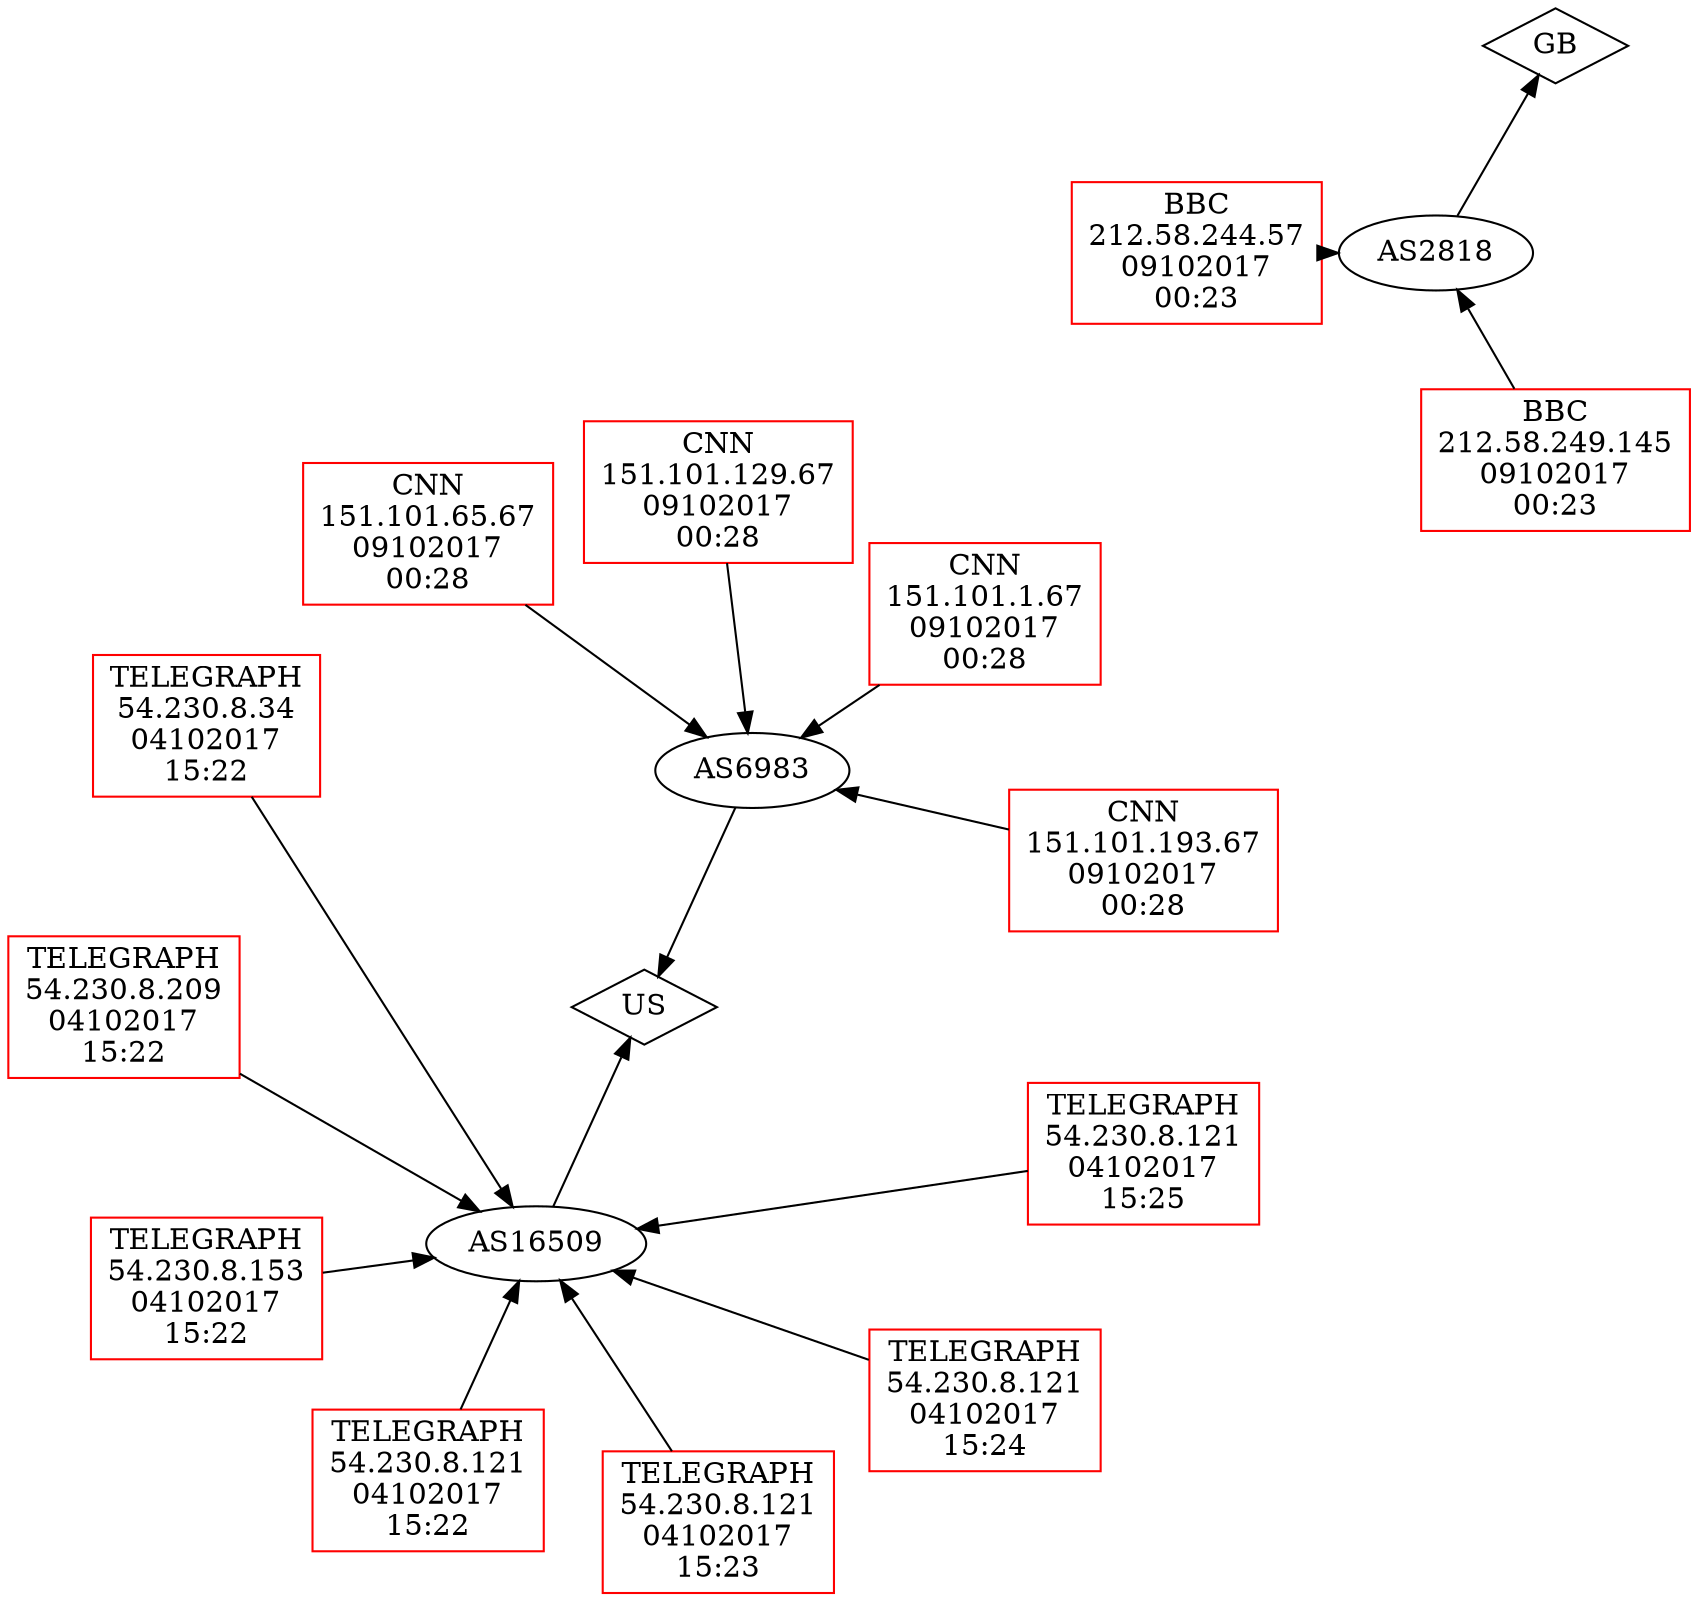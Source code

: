 digraph Susan_Barlow {
layout=twopi;
overlap=false;
center=1;
concentrate=true;
"212.58.244.57|09102017|00:23" [color=red,shape=rectangle,label="BBC\n212.58.244.57\n09102017\n00:23"];
"AS2818" [label="AS2818"];
"212.58.244.57|09102017|00:23" -> "AS2818"
"AS2818" [label="AS2818"];
"GB" [shape=diamond,label="GB"];
"AS2818" -> "GB"
"212.58.249.145|09102017|00:23" [color=red,shape=rectangle,label="BBC\n212.58.249.145\n09102017\n00:23"];
"AS2818" [label="AS2818"];
"212.58.249.145|09102017|00:23" -> "AS2818"
"AS2818" [label="AS2818"];
"GB" [shape=diamond,label="GB"];
"AS2818" -> "GB"
"151.101.193.67|09102017|00:28" [color=red,shape=rectangle,label="CNN\n151.101.193.67\n09102017\n00:28"];
"AS6983" [label="AS6983"];
"151.101.193.67|09102017|00:28" -> "AS6983"
"AS6983" [label="AS6983"];
"US" [shape=diamond,label="US"];
"AS6983" -> "US"
"54.230.8.34|04102017|15:22" [color=red,shape=rectangle,label="TELEGRAPH\n54.230.8.34\n04102017\n15:22"];
"AS16509" [label="AS16509"];
"54.230.8.34|04102017|15:22" -> "AS16509"
"AS16509" [label="AS16509"];
"US" [shape=diamond,label="US"];
"AS16509" -> "US"
"151.101.1.67|09102017|00:28" [color=red,shape=rectangle,label="CNN\n151.101.1.67\n09102017\n00:28"];
"AS6983" [label="AS6983"];
"151.101.1.67|09102017|00:28" -> "AS6983"
"AS6983" [label="AS6983"];
"US" [shape=diamond,label="US"];
"AS6983" -> "US"
"151.101.129.67|09102017|00:28" [color=red,shape=rectangle,label="CNN\n151.101.129.67\n09102017\n00:28"];
"AS6983" [label="AS6983"];
"151.101.129.67|09102017|00:28" -> "AS6983"
"AS6983" [label="AS6983"];
"US" [shape=diamond,label="US"];
"AS6983" -> "US"
"54.230.8.209|04102017|15:22" [color=red,shape=rectangle,label="TELEGRAPH\n54.230.8.209\n04102017\n15:22"];
"AS16509" [label="AS16509"];
"54.230.8.209|04102017|15:22" -> "AS16509"
"AS16509" [label="AS16509"];
"US" [shape=diamond,label="US"];
"AS16509" -> "US"
"54.230.8.153|04102017|15:22" [color=red,shape=rectangle,label="TELEGRAPH\n54.230.8.153\n04102017\n15:22"];
"AS16509" [label="AS16509"];
"54.230.8.153|04102017|15:22" -> "AS16509"
"AS16509" [label="AS16509"];
"US" [shape=diamond,label="US"];
"AS16509" -> "US"
"212.58.244.57|09102017|00:23" [color=red,shape=rectangle,label="BBC\n212.58.244.57\n09102017\n00:23"];
"AS2818" [label="AS2818"];
"212.58.244.57|09102017|00:23" -> "AS2818"
"AS2818" [label="AS2818"];
"GB" [shape=diamond,label="GB"];
"AS2818" -> "GB"
"54.230.8.121|04102017|15:22" [color=red,shape=rectangle,label="TELEGRAPH\n54.230.8.121\n04102017\n15:22"];
"AS16509" [label="AS16509"];
"54.230.8.121|04102017|15:22" -> "AS16509"
"AS16509" [label="AS16509"];
"US" [shape=diamond,label="US"];
"AS16509" -> "US"
"151.101.65.67|09102017|00:28" [color=red,shape=rectangle,label="CNN\n151.101.65.67\n09102017\n00:28"];
"AS6983" [label="AS6983"];
"151.101.65.67|09102017|00:28" -> "AS6983"
"AS6983" [label="AS6983"];
"US" [shape=diamond,label="US"];
"AS6983" -> "US"
"54.230.8.121|04102017|15:23" [color=red,shape=rectangle,label="TELEGRAPH\n54.230.8.121\n04102017\n15:23"];
"AS16509" [label="AS16509"];
"54.230.8.121|04102017|15:23" -> "AS16509"
"AS16509" [label="AS16509"];
"US" [shape=diamond,label="US"];
"AS16509" -> "US"
"54.230.8.121|04102017|15:24" [color=red,shape=rectangle,label="TELEGRAPH\n54.230.8.121\n04102017\n15:24"];
"AS16509" [label="AS16509"];
"54.230.8.121|04102017|15:24" -> "AS16509"
"AS16509" [label="AS16509"];
"US" [shape=diamond,label="US"];
"AS16509" -> "US"
"54.230.8.121|04102017|15:25" [color=red,shape=rectangle,label="TELEGRAPH\n54.230.8.121\n04102017\n15:25"];
"AS16509" [label="AS16509"];
"54.230.8.121|04102017|15:25" -> "AS16509"
"AS16509" [label="AS16509"];
"US" [shape=diamond,label="US"];
"AS16509" -> "US"
}
